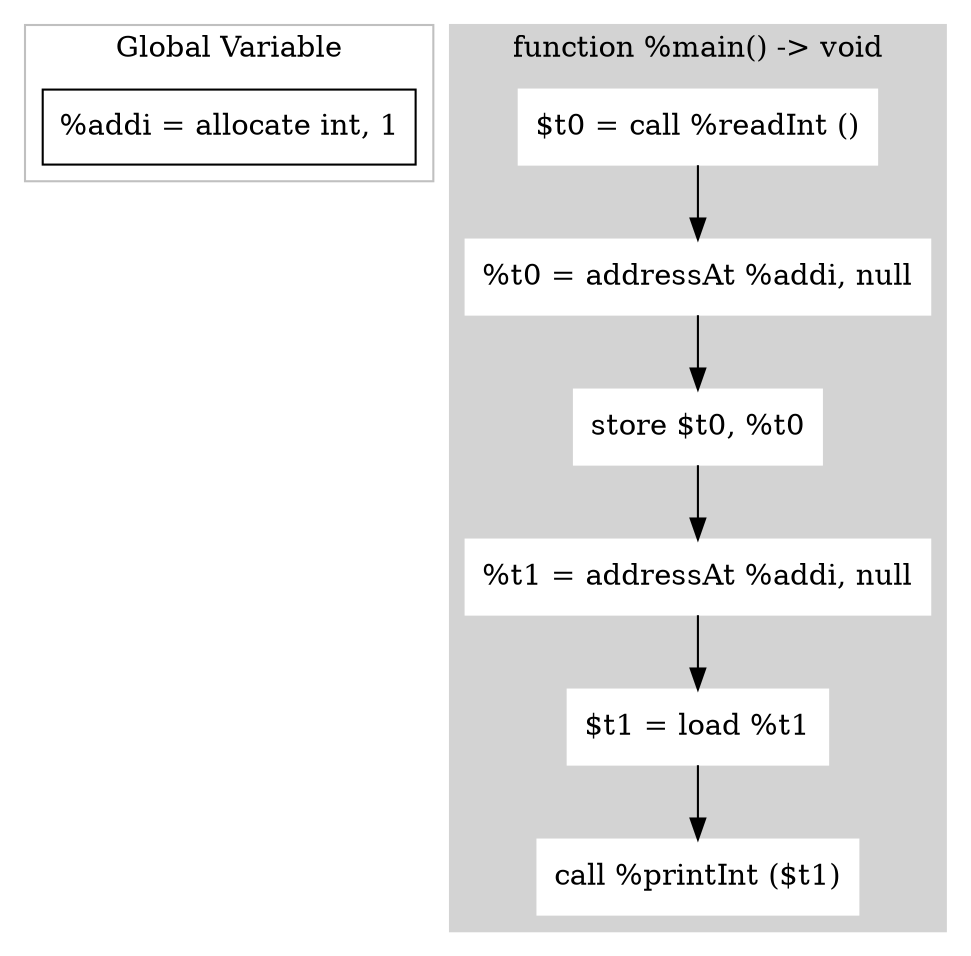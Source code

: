 digraph Program {
  node [shape=rectangle]; 
  subgraph cluster_global_var {
    color=grey;
    label = "Global Variable";
    addi [label="%addi = allocate int, 1"];
    addi; 
  }

  subgraph cluster_main {
    style=filled;color=lightgrey;node [style=filled, color=white];
    label="function %main() -> void";
    main_n0 [label="$t0 = call %readInt ()"];
    main_n0 -> main_n1;
    main_n1 [label="%t0 = addressAt %addi, null"];
    main_n1 -> main_n2;
    main_n2 [label="store $t0, %t0"];
    main_n2 -> main_n3;
    main_n3 [label="%t1 = addressAt %addi, null"];
    main_n3 -> main_n4;
    main_n4 [label="$t1 = load %t1"];
    main_n4 -> main_n5;
    main_n5 [label="call %printInt ($t1)"];
  }

}